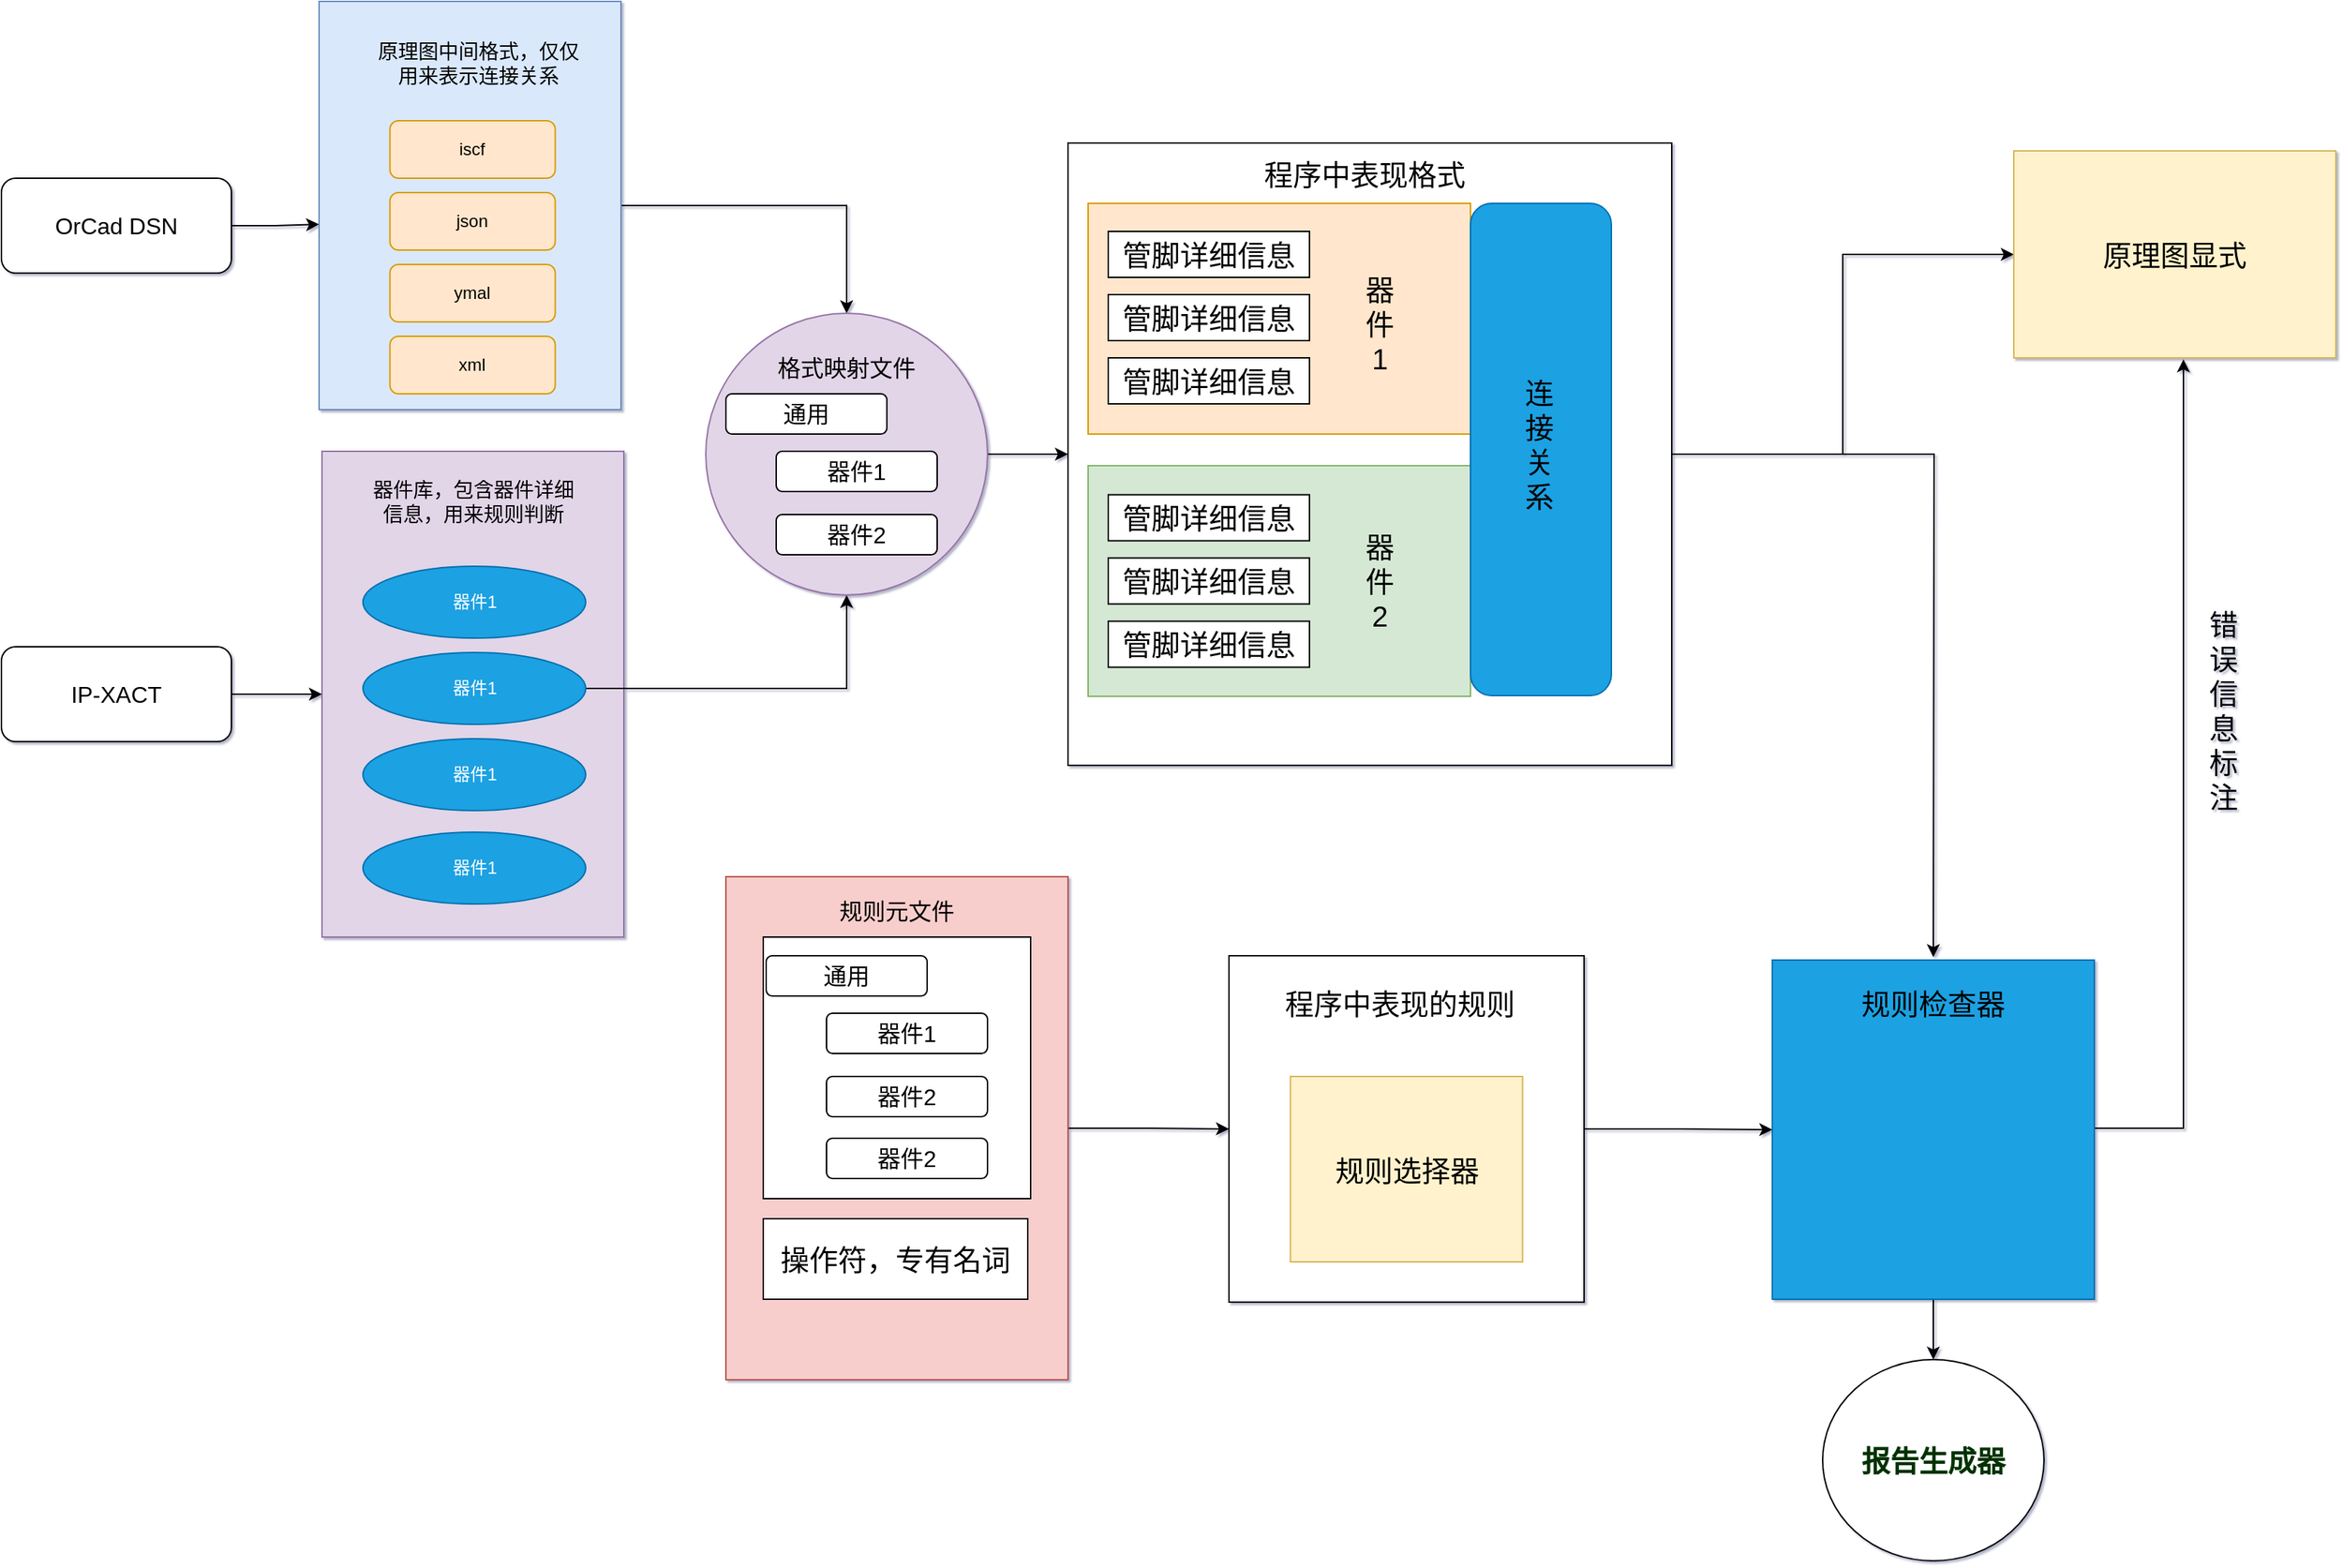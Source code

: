 <mxfile version="14.8.6" type="github">
  <diagram id="PDZRkecUsIIB72iDd006" name="Page-1">
    <mxGraphModel dx="1822" dy="706" grid="1" gridSize="14" guides="1" tooltips="1" connect="1" arrows="1" fold="1" page="0" pageScale="1" pageWidth="827" pageHeight="1169" background="#ffffff" math="0" shadow="1">
      <root>
        <mxCell id="0" />
        <mxCell id="1" parent="0" />
        <mxCell id="A_OU8jHODnMW6up81FQS-24" style="edgeStyle=orthogonalEdgeStyle;rounded=0;orthogonalLoop=1;jettySize=auto;html=1;entryX=0.5;entryY=0;entryDx=0;entryDy=0;fontSize=16;" edge="1" parent="1" source="A_OU8jHODnMW6up81FQS-1" target="A_OU8jHODnMW6up81FQS-23">
          <mxGeometry relative="1" as="geometry" />
        </mxCell>
        <mxCell id="A_OU8jHODnMW6up81FQS-1" value="" style="rounded=0;whiteSpace=wrap;html=1;fillColor=#dae8fc;strokeColor=#6c8ebf;" vertex="1" parent="1">
          <mxGeometry x="67" y="7" width="210" height="284" as="geometry" />
        </mxCell>
        <mxCell id="A_OU8jHODnMW6up81FQS-22" style="edgeStyle=orthogonalEdgeStyle;rounded=0;orthogonalLoop=1;jettySize=auto;html=1;exitX=1;exitY=0.5;exitDx=0;exitDy=0;entryX=0;entryY=0.546;entryDx=0;entryDy=0;entryPerimeter=0;fontSize=16;" edge="1" parent="1" source="A_OU8jHODnMW6up81FQS-2" target="A_OU8jHODnMW6up81FQS-1">
          <mxGeometry relative="1" as="geometry" />
        </mxCell>
        <mxCell id="A_OU8jHODnMW6up81FQS-2" value="OrCad DSN" style="rounded=1;whiteSpace=wrap;html=1;fontSize=16;" vertex="1" parent="1">
          <mxGeometry x="-154" y="130" width="160" height="66" as="geometry" />
        </mxCell>
        <mxCell id="A_OU8jHODnMW6up81FQS-6" value="" style="rounded=0;whiteSpace=wrap;html=1;fillColor=#e1d5e7;strokeColor=#9673a6;" vertex="1" parent="1">
          <mxGeometry x="69" y="320" width="210" height="338" as="geometry" />
        </mxCell>
        <mxCell id="A_OU8jHODnMW6up81FQS-7" value="器件1" style="ellipse;whiteSpace=wrap;html=1;fillColor=#1ba1e2;strokeColor=#006EAF;fontColor=#ffffff;" vertex="1" parent="1">
          <mxGeometry x="97.5" y="400" width="155" height="50" as="geometry" />
        </mxCell>
        <mxCell id="A_OU8jHODnMW6up81FQS-25" style="edgeStyle=orthogonalEdgeStyle;rounded=0;orthogonalLoop=1;jettySize=auto;html=1;fontSize=16;" edge="1" parent="1" source="A_OU8jHODnMW6up81FQS-8" target="A_OU8jHODnMW6up81FQS-23">
          <mxGeometry relative="1" as="geometry" />
        </mxCell>
        <mxCell id="A_OU8jHODnMW6up81FQS-8" value="&lt;span&gt;器件1&lt;/span&gt;" style="ellipse;whiteSpace=wrap;html=1;fillColor=#1ba1e2;strokeColor=#006EAF;fontColor=#ffffff;" vertex="1" parent="1">
          <mxGeometry x="97.5" y="460" width="155" height="50" as="geometry" />
        </mxCell>
        <mxCell id="A_OU8jHODnMW6up81FQS-9" value="&lt;span&gt;器件1&lt;/span&gt;" style="ellipse;whiteSpace=wrap;html=1;fillColor=#1ba1e2;strokeColor=#006EAF;fontColor=#ffffff;" vertex="1" parent="1">
          <mxGeometry x="97.5" y="520" width="155" height="50" as="geometry" />
        </mxCell>
        <mxCell id="A_OU8jHODnMW6up81FQS-10" value="&lt;span&gt;器件1&lt;/span&gt;" style="ellipse;whiteSpace=wrap;html=1;fillColor=#1ba1e2;strokeColor=#006EAF;fontColor=#ffffff;" vertex="1" parent="1">
          <mxGeometry x="97.5" y="585" width="155" height="50" as="geometry" />
        </mxCell>
        <mxCell id="A_OU8jHODnMW6up81FQS-12" value="xml" style="rounded=1;whiteSpace=wrap;html=1;fillColor=#ffe6cc;strokeColor=#d79b00;" vertex="1" parent="1">
          <mxGeometry x="116.25" y="240" width="115" height="40" as="geometry" />
        </mxCell>
        <mxCell id="A_OU8jHODnMW6up81FQS-13" value="原理图中间格式，仅仅用来表示连接关系&lt;br&gt;" style="text;html=1;strokeColor=none;fillColor=none;align=center;verticalAlign=middle;whiteSpace=wrap;rounded=0;fontSize=14;" vertex="1" parent="1">
          <mxGeometry x="106.25" y="20" width="143.75" height="60" as="geometry" />
        </mxCell>
        <mxCell id="A_OU8jHODnMW6up81FQS-14" value="器件库，包含器件详细信息，用来规则判断" style="text;html=1;strokeColor=none;fillColor=none;align=center;verticalAlign=middle;whiteSpace=wrap;rounded=0;fontSize=14;" vertex="1" parent="1">
          <mxGeometry x="97.5" y="330" width="152.5" height="50" as="geometry" />
        </mxCell>
        <mxCell id="A_OU8jHODnMW6up81FQS-19" value="iscf" style="rounded=1;whiteSpace=wrap;html=1;fillColor=#ffe6cc;strokeColor=#d79b00;" vertex="1" parent="1">
          <mxGeometry x="116.25" y="90" width="115" height="40" as="geometry" />
        </mxCell>
        <mxCell id="A_OU8jHODnMW6up81FQS-20" value="json" style="rounded=1;whiteSpace=wrap;html=1;fillColor=#ffe6cc;strokeColor=#d79b00;" vertex="1" parent="1">
          <mxGeometry x="116.25" y="140" width="115" height="40" as="geometry" />
        </mxCell>
        <mxCell id="A_OU8jHODnMW6up81FQS-21" value="ymal" style="rounded=1;whiteSpace=wrap;html=1;fillColor=#ffe6cc;strokeColor=#d79b00;" vertex="1" parent="1">
          <mxGeometry x="116.25" y="190" width="115" height="40" as="geometry" />
        </mxCell>
        <mxCell id="A_OU8jHODnMW6up81FQS-27" style="edgeStyle=orthogonalEdgeStyle;rounded=0;orthogonalLoop=1;jettySize=auto;html=1;fontSize=16;" edge="1" parent="1" source="A_OU8jHODnMW6up81FQS-23" target="A_OU8jHODnMW6up81FQS-26">
          <mxGeometry relative="1" as="geometry" />
        </mxCell>
        <mxCell id="A_OU8jHODnMW6up81FQS-23" value="" style="ellipse;whiteSpace=wrap;html=1;aspect=fixed;fontSize=16;fillColor=#e1d5e7;strokeColor=#9673a6;" vertex="1" parent="1">
          <mxGeometry x="336" y="224" width="196" height="196" as="geometry" />
        </mxCell>
        <mxCell id="A_OU8jHODnMW6up81FQS-67" style="edgeStyle=orthogonalEdgeStyle;rounded=0;orthogonalLoop=1;jettySize=auto;html=1;fontSize=20;" edge="1" parent="1" source="A_OU8jHODnMW6up81FQS-26">
          <mxGeometry relative="1" as="geometry">
            <mxPoint x="1190" y="672" as="targetPoint" />
          </mxGeometry>
        </mxCell>
        <mxCell id="A_OU8jHODnMW6up81FQS-69" style="edgeStyle=orthogonalEdgeStyle;rounded=0;orthogonalLoop=1;jettySize=auto;html=1;fontSize=20;" edge="1" parent="1" source="A_OU8jHODnMW6up81FQS-26" target="A_OU8jHODnMW6up81FQS-68">
          <mxGeometry relative="1" as="geometry" />
        </mxCell>
        <mxCell id="A_OU8jHODnMW6up81FQS-26" value="" style="rounded=0;whiteSpace=wrap;html=1;fontSize=16;" vertex="1" parent="1">
          <mxGeometry x="588" y="105.5" width="420" height="433" as="geometry" />
        </mxCell>
        <mxCell id="A_OU8jHODnMW6up81FQS-29" value="格式映射文件" style="text;html=1;strokeColor=none;fillColor=none;align=center;verticalAlign=middle;whiteSpace=wrap;rounded=0;fontSize=16;" vertex="1" parent="1">
          <mxGeometry x="385" y="244" width="98" height="36" as="geometry" />
        </mxCell>
        <mxCell id="A_OU8jHODnMW6up81FQS-31" value="通用" style="rounded=1;whiteSpace=wrap;html=1;fontSize=16;" vertex="1" parent="1">
          <mxGeometry x="350" y="280" width="112" height="28" as="geometry" />
        </mxCell>
        <mxCell id="A_OU8jHODnMW6up81FQS-32" value="器件1" style="rounded=1;whiteSpace=wrap;html=1;fontSize=16;" vertex="1" parent="1">
          <mxGeometry x="385" y="320" width="112" height="28" as="geometry" />
        </mxCell>
        <mxCell id="A_OU8jHODnMW6up81FQS-33" value="器件2" style="rounded=1;whiteSpace=wrap;html=1;fontSize=16;" vertex="1" parent="1">
          <mxGeometry x="385" y="364" width="112" height="28" as="geometry" />
        </mxCell>
        <mxCell id="A_OU8jHODnMW6up81FQS-34" value="程序中表现格式" style="text;html=1;strokeColor=none;fillColor=none;align=center;verticalAlign=middle;whiteSpace=wrap;rounded=0;fontSize=20;" vertex="1" parent="1">
          <mxGeometry x="721" y="105.5" width="147" height="42" as="geometry" />
        </mxCell>
        <mxCell id="A_OU8jHODnMW6up81FQS-35" value="" style="rounded=0;whiteSpace=wrap;html=1;fontSize=20;fillColor=#ffe6cc;strokeColor=#d79b00;" vertex="1" parent="1">
          <mxGeometry x="602" y="147.5" width="266" height="160.5" as="geometry" />
        </mxCell>
        <mxCell id="A_OU8jHODnMW6up81FQS-36" value="" style="rounded=0;whiteSpace=wrap;html=1;fontSize=20;fillColor=#d5e8d4;strokeColor=#82b366;" vertex="1" parent="1">
          <mxGeometry x="602" y="330" width="266" height="160.5" as="geometry" />
        </mxCell>
        <mxCell id="A_OU8jHODnMW6up81FQS-37" value="管脚详细信息" style="rounded=0;whiteSpace=wrap;html=1;fontSize=20;" vertex="1" parent="1">
          <mxGeometry x="616" y="167" width="140" height="32" as="geometry" />
        </mxCell>
        <mxCell id="A_OU8jHODnMW6up81FQS-38" value="&lt;span&gt;管脚详细信息&lt;/span&gt;" style="rounded=0;whiteSpace=wrap;html=1;fontSize=20;" vertex="1" parent="1">
          <mxGeometry x="616" y="211" width="140" height="32" as="geometry" />
        </mxCell>
        <mxCell id="A_OU8jHODnMW6up81FQS-39" value="&lt;span&gt;管脚详细信息&lt;/span&gt;" style="rounded=0;whiteSpace=wrap;html=1;fontSize=20;" vertex="1" parent="1">
          <mxGeometry x="616" y="255" width="140" height="32" as="geometry" />
        </mxCell>
        <mxCell id="A_OU8jHODnMW6up81FQS-40" value="&lt;span&gt;管脚详细信息&lt;/span&gt;" style="rounded=0;whiteSpace=wrap;html=1;fontSize=20;" vertex="1" parent="1">
          <mxGeometry x="616" y="350.25" width="140" height="32" as="geometry" />
        </mxCell>
        <mxCell id="A_OU8jHODnMW6up81FQS-41" value="&lt;span&gt;管脚详细信息&lt;/span&gt;" style="rounded=0;whiteSpace=wrap;html=1;fontSize=20;" vertex="1" parent="1">
          <mxGeometry x="616" y="394.25" width="140" height="32" as="geometry" />
        </mxCell>
        <mxCell id="A_OU8jHODnMW6up81FQS-42" value="&lt;span&gt;管脚详细信息&lt;/span&gt;" style="rounded=0;whiteSpace=wrap;html=1;fontSize=20;" vertex="1" parent="1">
          <mxGeometry x="616" y="438.25" width="140" height="32" as="geometry" />
        </mxCell>
        <mxCell id="A_OU8jHODnMW6up81FQS-47" style="edgeStyle=orthogonalEdgeStyle;rounded=0;orthogonalLoop=1;jettySize=auto;html=1;entryX=0;entryY=0.5;entryDx=0;entryDy=0;fontSize=20;" edge="1" parent="1" source="A_OU8jHODnMW6up81FQS-45" target="A_OU8jHODnMW6up81FQS-6">
          <mxGeometry relative="1" as="geometry" />
        </mxCell>
        <mxCell id="A_OU8jHODnMW6up81FQS-45" value="IP-XACT" style="rounded=1;whiteSpace=wrap;html=1;fontSize=16;" vertex="1" parent="1">
          <mxGeometry x="-154" y="456" width="160" height="66" as="geometry" />
        </mxCell>
        <mxCell id="A_OU8jHODnMW6up81FQS-48" value="&lt;span style=&quot;color: rgba(0 , 0 , 0 , 0) ; font-family: monospace ; font-size: 0px&quot;&gt;%3CmxGraphModel%3E%3Croot%3E%3CmxCell%20id%3D%220%22%2F%3E%3CmxCell%20id%3D%221%22%20parent%3D%220%22%2F%3E%3CmxCell%20id%3D%222%22%20value%3D%22%E5%99%A8%E4%BB%B6%26lt%3Bbr%26gt%3B1%22%20style%3D%22text%3Bhtml%3D1%3BstrokeColor%3Dnone%3BfillColor%3Dnone%3Balign%3Dcenter%3BverticalAlign%3Dmiddle%3BwhiteSpace%3Dwrap%3Brounded%3D0%3BfontSize%3D20%3Bhorizontal%3D1%3B%22%20vertex%3D%221%22%20parent%3D%221%22%3E%3CmxGeometry%20x%3D%22785%22%20y%3D%22182%22%20width%3D%2240%22%20height%3D%2298%22%20as%3D%22geometry%22%2F%3E%3C%2FmxCell%3E%3C%2Froot%3E%3C%2FmxGraphModel%3E&lt;/span&gt;" style="rounded=1;whiteSpace=wrap;html=1;fontSize=20;fillColor=#1ba1e2;strokeColor=#006EAF;fontColor=#ffffff;" vertex="1" parent="1">
          <mxGeometry x="868" y="147.5" width="98" height="342.5" as="geometry" />
        </mxCell>
        <mxCell id="A_OU8jHODnMW6up81FQS-49" value="器件&lt;br&gt;1" style="text;html=1;strokeColor=none;fillColor=none;align=center;verticalAlign=middle;whiteSpace=wrap;rounded=0;fontSize=20;horizontal=1;" vertex="1" parent="1">
          <mxGeometry x="785" y="182" width="40" height="98" as="geometry" />
        </mxCell>
        <mxCell id="A_OU8jHODnMW6up81FQS-50" value="器件&lt;br&gt;2" style="text;html=1;strokeColor=none;fillColor=none;align=center;verticalAlign=middle;whiteSpace=wrap;rounded=0;fontSize=20;horizontal=1;" vertex="1" parent="1">
          <mxGeometry x="785" y="361.25" width="40" height="98" as="geometry" />
        </mxCell>
        <mxCell id="A_OU8jHODnMW6up81FQS-51" value="连接关系" style="text;html=1;strokeColor=none;fillColor=none;align=center;verticalAlign=middle;whiteSpace=wrap;rounded=0;fontSize=20;horizontal=1;" vertex="1" parent="1">
          <mxGeometry x="896" y="210" width="40" height="210" as="geometry" />
        </mxCell>
        <mxCell id="A_OU8jHODnMW6up81FQS-61" style="edgeStyle=orthogonalEdgeStyle;rounded=0;orthogonalLoop=1;jettySize=auto;html=1;fontSize=20;" edge="1" parent="1" source="A_OU8jHODnMW6up81FQS-52" target="A_OU8jHODnMW6up81FQS-60">
          <mxGeometry relative="1" as="geometry" />
        </mxCell>
        <mxCell id="A_OU8jHODnMW6up81FQS-52" value="" style="rounded=0;whiteSpace=wrap;html=1;fontSize=20;fillColor=#f8cecc;strokeColor=#b85450;" vertex="1" parent="1">
          <mxGeometry x="350" y="616" width="238" height="350" as="geometry" />
        </mxCell>
        <mxCell id="A_OU8jHODnMW6up81FQS-53" value="规则元文件" style="text;html=1;strokeColor=none;fillColor=none;align=center;verticalAlign=middle;whiteSpace=wrap;rounded=0;fontSize=16;" vertex="1" parent="1">
          <mxGeometry x="420" y="622" width="98" height="36" as="geometry" />
        </mxCell>
        <mxCell id="A_OU8jHODnMW6up81FQS-58" value="" style="rounded=0;whiteSpace=wrap;html=1;fontSize=20;" vertex="1" parent="1">
          <mxGeometry x="376" y="658" width="186" height="182" as="geometry" />
        </mxCell>
        <mxCell id="A_OU8jHODnMW6up81FQS-56" value="器件2" style="rounded=1;whiteSpace=wrap;html=1;fontSize=16;" vertex="1" parent="1">
          <mxGeometry x="420" y="755" width="112" height="28" as="geometry" />
        </mxCell>
        <mxCell id="A_OU8jHODnMW6up81FQS-57" value="器件2" style="rounded=1;whiteSpace=wrap;html=1;fontSize=16;" vertex="1" parent="1">
          <mxGeometry x="420" y="798" width="112" height="28" as="geometry" />
        </mxCell>
        <mxCell id="A_OU8jHODnMW6up81FQS-54" value="通用" style="rounded=1;whiteSpace=wrap;html=1;fontSize=16;" vertex="1" parent="1">
          <mxGeometry x="378" y="671" width="112" height="28" as="geometry" />
        </mxCell>
        <mxCell id="A_OU8jHODnMW6up81FQS-55" value="器件1" style="rounded=1;whiteSpace=wrap;html=1;fontSize=16;" vertex="1" parent="1">
          <mxGeometry x="420" y="711" width="112" height="28" as="geometry" />
        </mxCell>
        <mxCell id="A_OU8jHODnMW6up81FQS-59" value="操作符，专有名词" style="rounded=0;whiteSpace=wrap;html=1;fontSize=20;" vertex="1" parent="1">
          <mxGeometry x="376" y="854" width="184" height="56" as="geometry" />
        </mxCell>
        <mxCell id="A_OU8jHODnMW6up81FQS-66" style="edgeStyle=orthogonalEdgeStyle;rounded=0;orthogonalLoop=1;jettySize=auto;html=1;entryX=0;entryY=0.5;entryDx=0;entryDy=0;fontSize=20;" edge="1" parent="1" source="A_OU8jHODnMW6up81FQS-60" target="A_OU8jHODnMW6up81FQS-62">
          <mxGeometry relative="1" as="geometry" />
        </mxCell>
        <mxCell id="A_OU8jHODnMW6up81FQS-60" value="" style="rounded=0;whiteSpace=wrap;html=1;fontSize=20;" vertex="1" parent="1">
          <mxGeometry x="700" y="671" width="247" height="241" as="geometry" />
        </mxCell>
        <mxCell id="A_OU8jHODnMW6up81FQS-70" style="edgeStyle=orthogonalEdgeStyle;rounded=0;orthogonalLoop=1;jettySize=auto;html=1;fontSize=20;exitX=1;exitY=0.5;exitDx=0;exitDy=0;" edge="1" parent="1" source="A_OU8jHODnMW6up81FQS-62">
          <mxGeometry relative="1" as="geometry">
            <mxPoint x="1364" y="256" as="targetPoint" />
            <Array as="points">
              <mxPoint x="1364" y="791" />
            </Array>
          </mxGeometry>
        </mxCell>
        <mxCell id="A_OU8jHODnMW6up81FQS-73" value="" style="edgeStyle=orthogonalEdgeStyle;rounded=0;orthogonalLoop=1;jettySize=auto;html=1;fontSize=20;" edge="1" parent="1" source="A_OU8jHODnMW6up81FQS-62">
          <mxGeometry relative="1" as="geometry">
            <mxPoint x="1190" y="952" as="targetPoint" />
            <Array as="points">
              <mxPoint x="1190" y="938" />
              <mxPoint x="1190" y="938" />
            </Array>
          </mxGeometry>
        </mxCell>
        <mxCell id="A_OU8jHODnMW6up81FQS-62" value="" style="rounded=0;whiteSpace=wrap;html=1;fontSize=20;fillColor=#1ba1e2;strokeColor=#006EAF;fontColor=#ffffff;" vertex="1" parent="1">
          <mxGeometry x="1078" y="674" width="224" height="236" as="geometry" />
        </mxCell>
        <mxCell id="A_OU8jHODnMW6up81FQS-63" value="&lt;span style=&quot;font-size: 20px&quot;&gt;程序中表现的规则&lt;/span&gt;" style="text;html=1;strokeColor=none;fillColor=none;align=center;verticalAlign=middle;whiteSpace=wrap;rounded=0;fontSize=16;" vertex="1" parent="1">
          <mxGeometry x="721" y="686" width="196" height="36" as="geometry" />
        </mxCell>
        <mxCell id="A_OU8jHODnMW6up81FQS-64" value="&lt;span style=&quot;font-size: 20px&quot;&gt;规则检查器&lt;/span&gt;" style="text;html=1;strokeColor=none;fillColor=none;align=center;verticalAlign=middle;whiteSpace=wrap;rounded=0;fontSize=16;" vertex="1" parent="1">
          <mxGeometry x="1092" y="686" width="196" height="36" as="geometry" />
        </mxCell>
        <mxCell id="A_OU8jHODnMW6up81FQS-65" value="规则选择器" style="rounded=0;whiteSpace=wrap;html=1;fontSize=20;fillColor=#fff2cc;strokeColor=#d6b656;" vertex="1" parent="1">
          <mxGeometry x="742.75" y="755" width="161.5" height="129" as="geometry" />
        </mxCell>
        <mxCell id="A_OU8jHODnMW6up81FQS-68" value="原理图显式" style="rounded=0;whiteSpace=wrap;html=1;fontSize=20;fillColor=#fff2cc;strokeColor=#d6b656;" vertex="1" parent="1">
          <mxGeometry x="1246" y="111" width="224" height="144" as="geometry" />
        </mxCell>
        <mxCell id="A_OU8jHODnMW6up81FQS-71" value="错误信息标注&lt;br&gt;" style="text;html=1;strokeColor=none;fillColor=none;align=center;verticalAlign=middle;whiteSpace=wrap;rounded=0;fontSize=20;" vertex="1" parent="1">
          <mxGeometry x="1372" y="415" width="40" height="170" as="geometry" />
        </mxCell>
        <mxCell id="A_OU8jHODnMW6up81FQS-74" value="&lt;b&gt;&lt;font color=&quot;#003300&quot;&gt;报告生成器&lt;/font&gt;&lt;/b&gt;" style="ellipse;whiteSpace=wrap;html=1;fontSize=20;" vertex="1" parent="1">
          <mxGeometry x="1113" y="952" width="154" height="140" as="geometry" />
        </mxCell>
      </root>
    </mxGraphModel>
  </diagram>
</mxfile>
